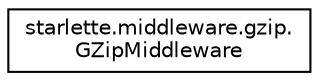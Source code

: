 digraph "Graphical Class Hierarchy"
{
 // LATEX_PDF_SIZE
  edge [fontname="Helvetica",fontsize="10",labelfontname="Helvetica",labelfontsize="10"];
  node [fontname="Helvetica",fontsize="10",shape=record];
  rankdir="LR";
  Node0 [label="starlette.middleware.gzip.\lGZipMiddleware",height=0.2,width=0.4,color="black", fillcolor="white", style="filled",URL="$classstarlette_1_1middleware_1_1gzip_1_1GZipMiddleware.html",tooltip=" "];
}

